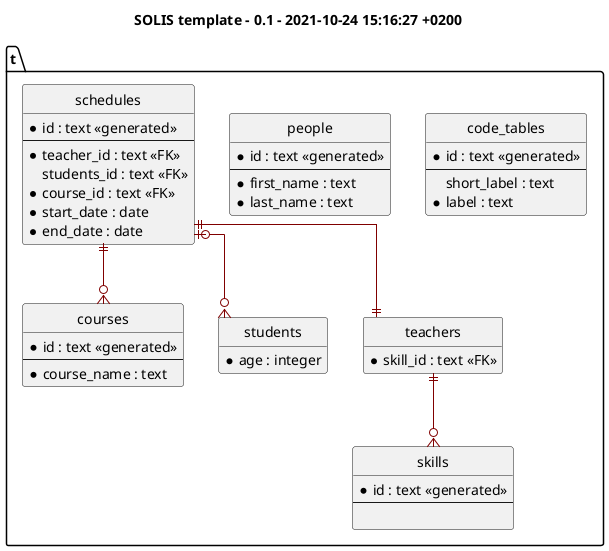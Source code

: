 @startuml
skinparam classFontSize 14
!define LIGHTORANGE
skinparam groupInheritance 1
skinparam componentStyle uml2
skinparam wrapMessageWidth 100
skinparam ArrowColor #Maroon
skinparam linetype ortho

title SOLIS template - 0.1 - 2021-10-24 15:16:27 +0200

package t {
entity "code_tables" as code_tables{
	 *id : text <<generated>>
--
	 short_label : text 
	 *label : text 
}


entity "courses" as courses{
	 *id : text <<generated>>
--
	 *course_name : text 
}


entity "people" as people{
	 *id : text <<generated>>
--
	 *first_name : text 
	 *last_name : text 
}


entity "schedules" as schedules{
	 *id : text <<generated>>
--
	 *teacher_id : text <<FK>>
	 students_id : text <<FK>>
	 *course_id : text <<FK>>
	 *start_date : date 
	 *end_date : date 
}


entity "skills" as skills{
	 *id : text <<generated>>
--

}


entity "students" as students{
	 *age : integer 
}


entity "teachers" as teachers{
	 *skill_id : text <<FK>>
}


schedules ||--|| teachers 
schedules |o--o{ students 
schedules ||--o{ courses 
teachers ||--o{ skills 

hide circle
hide methods
hide empty members
@enduml
